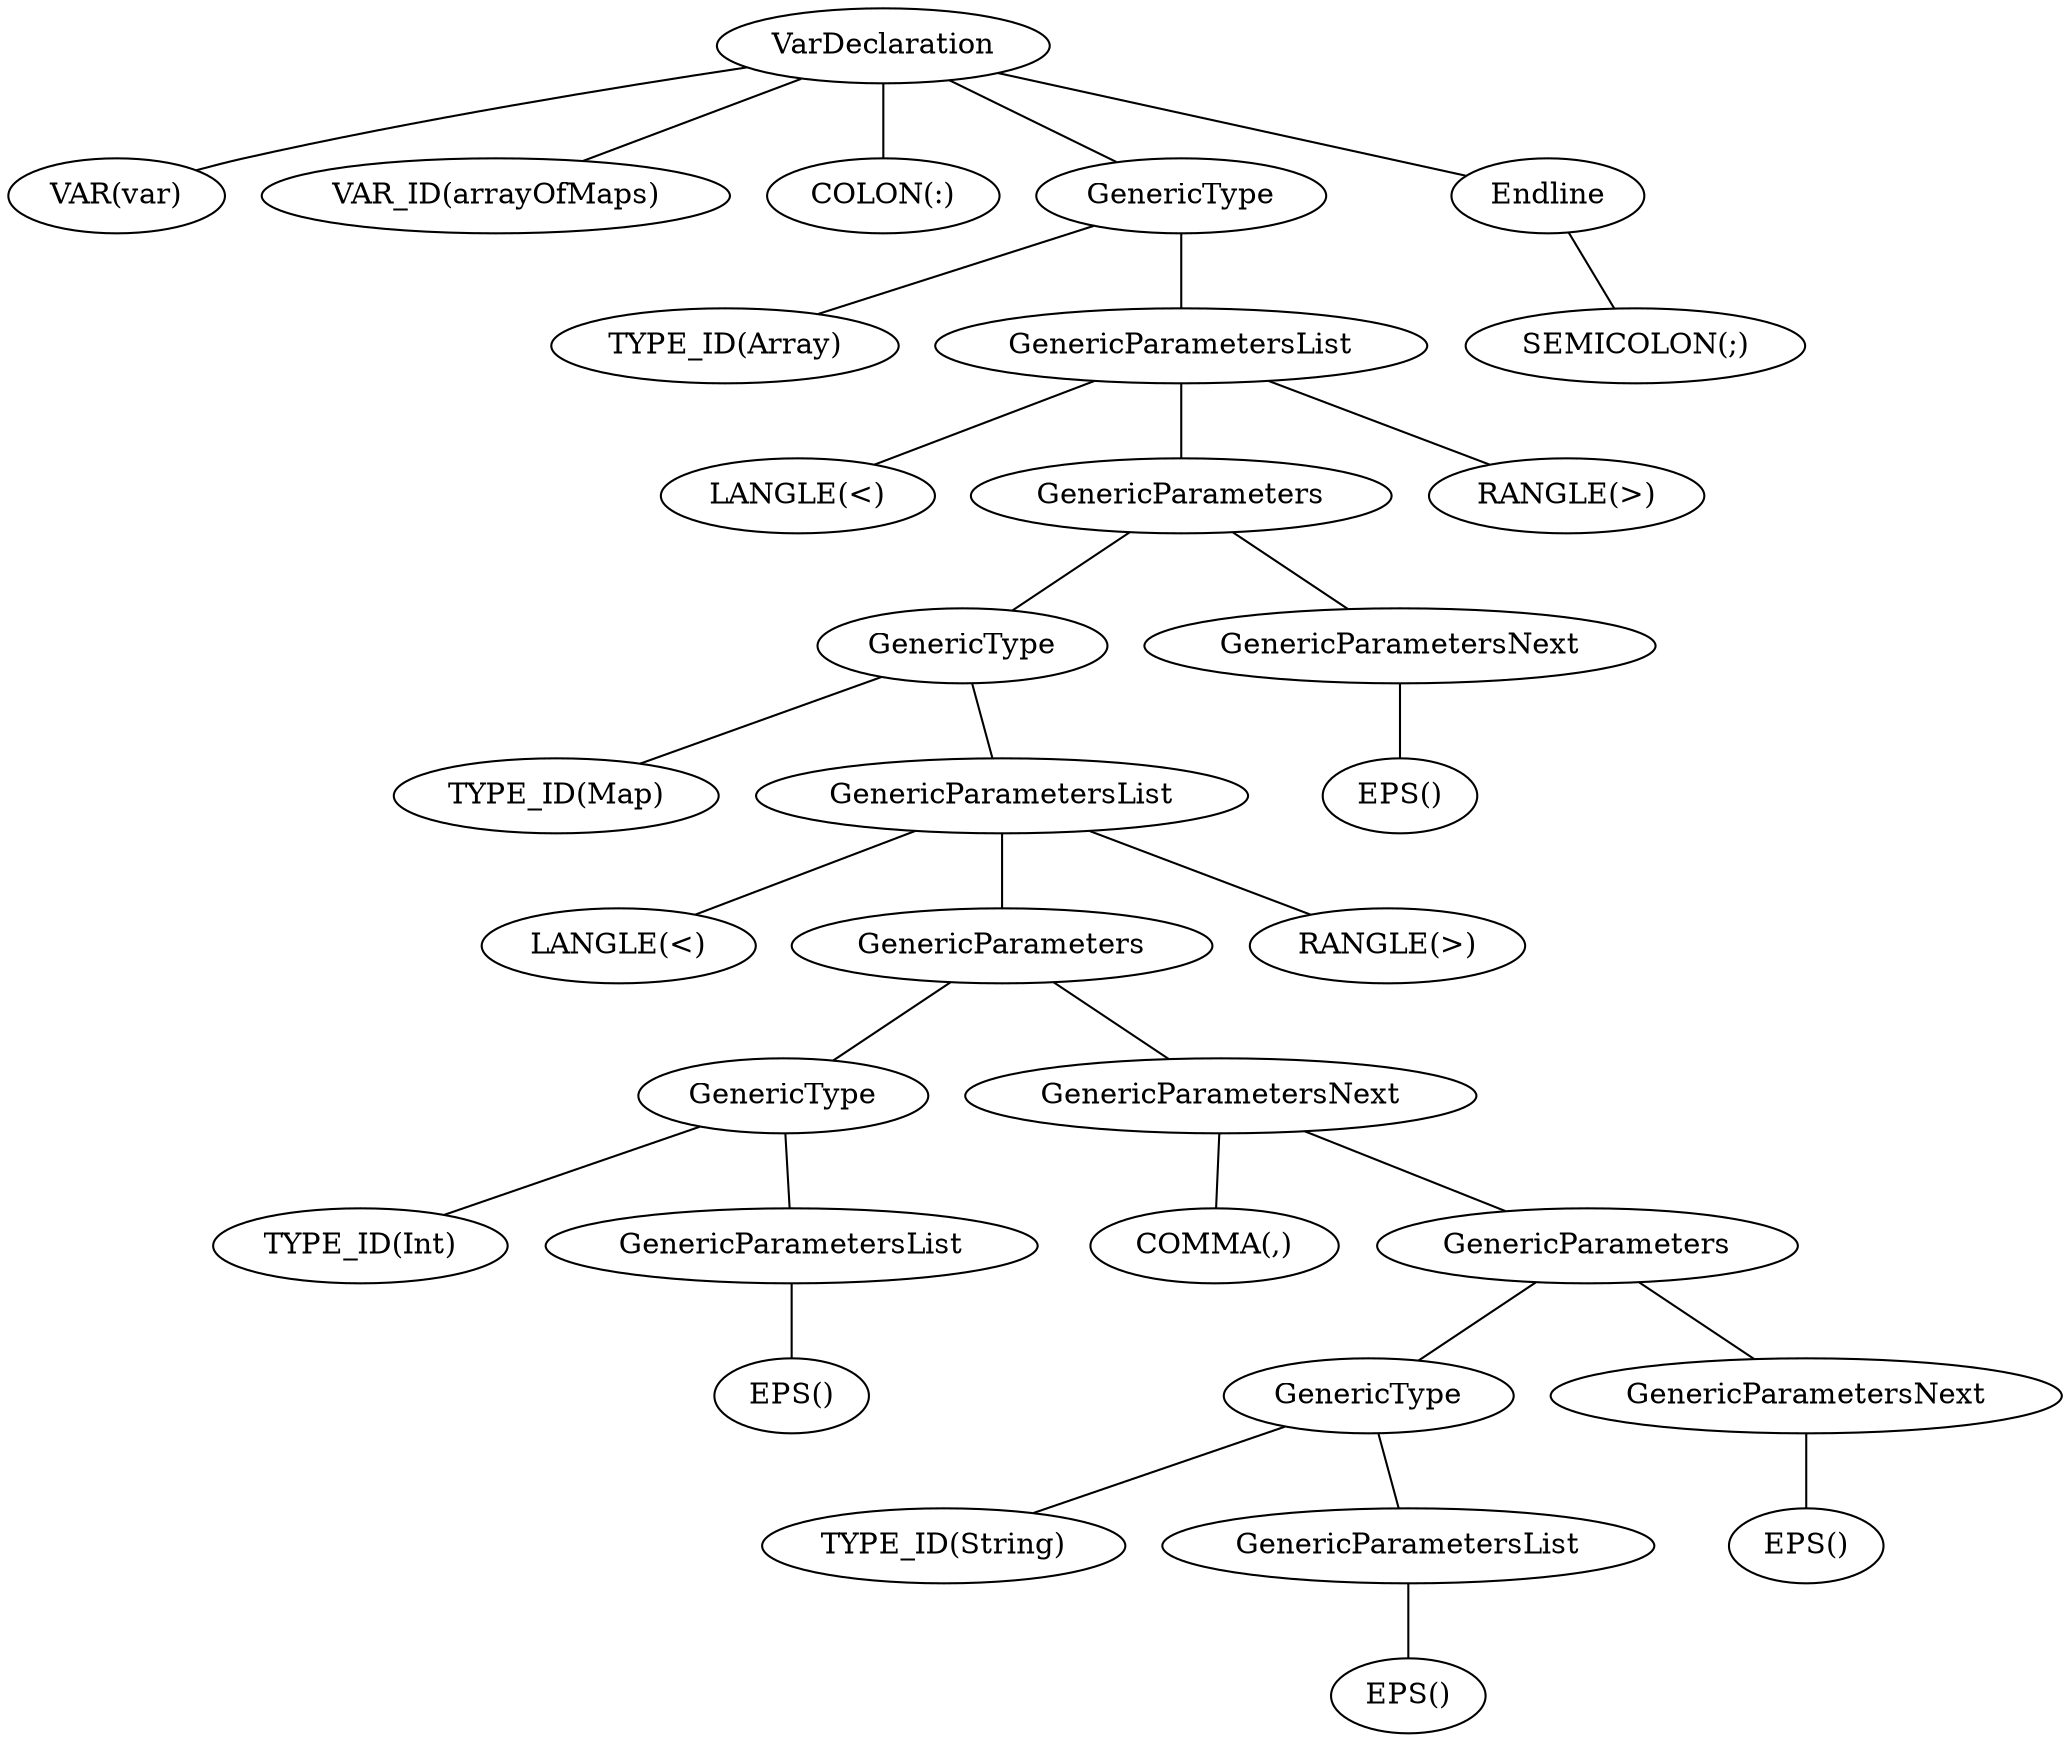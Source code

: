 graph ParseTree {
  0 [label="VarDeclaration"]
  0 -- {1 2 3 4 31}
  1 [label="VAR(var)"]
  1 -- {}
  2 [label="VAR_ID(arrayOfMaps)"]
  2 -- {}
  3 [label="COLON(:)"]
  3 -- {}
  4 [label="GenericType"]
  4 -- {5 6}
  5 [label="TYPE_ID(Array)"]
  5 -- {}
  6 [label="GenericParametersList"]
  6 -- {7 8 30}
  7 [label="LANGLE(<)"]
  7 -- {}
  8 [label="GenericParameters"]
  8 -- {9 28}
  9 [label="GenericType"]
  9 -- {10 11}
  10 [label="TYPE_ID(Map)"]
  10 -- {}
  11 [label="GenericParametersList"]
  11 -- {12 13 27}
  12 [label="LANGLE(<)"]
  12 -- {}
  13 [label="GenericParameters"]
  13 -- {14 18}
  14 [label="GenericType"]
  14 -- {15 16}
  15 [label="TYPE_ID(Int)"]
  15 -- {}
  16 [label="GenericParametersList"]
  16 -- {17}
  17 [label="EPS()"]
  17 -- {}
  18 [label="GenericParametersNext"]
  18 -- {19 20}
  19 [label="COMMA(,)"]
  19 -- {}
  20 [label="GenericParameters"]
  20 -- {21 25}
  21 [label="GenericType"]
  21 -- {22 23}
  22 [label="TYPE_ID(String)"]
  22 -- {}
  23 [label="GenericParametersList"]
  23 -- {24}
  24 [label="EPS()"]
  24 -- {}
  25 [label="GenericParametersNext"]
  25 -- {26}
  26 [label="EPS()"]
  26 -- {}
  27 [label="RANGLE(>)"]
  27 -- {}
  28 [label="GenericParametersNext"]
  28 -- {29}
  29 [label="EPS()"]
  29 -- {}
  30 [label="RANGLE(>)"]
  30 -- {}
  31 [label="Endline"]
  31 -- {32}
  32 [label="SEMICOLON(;)"]
  32 -- {}
}
